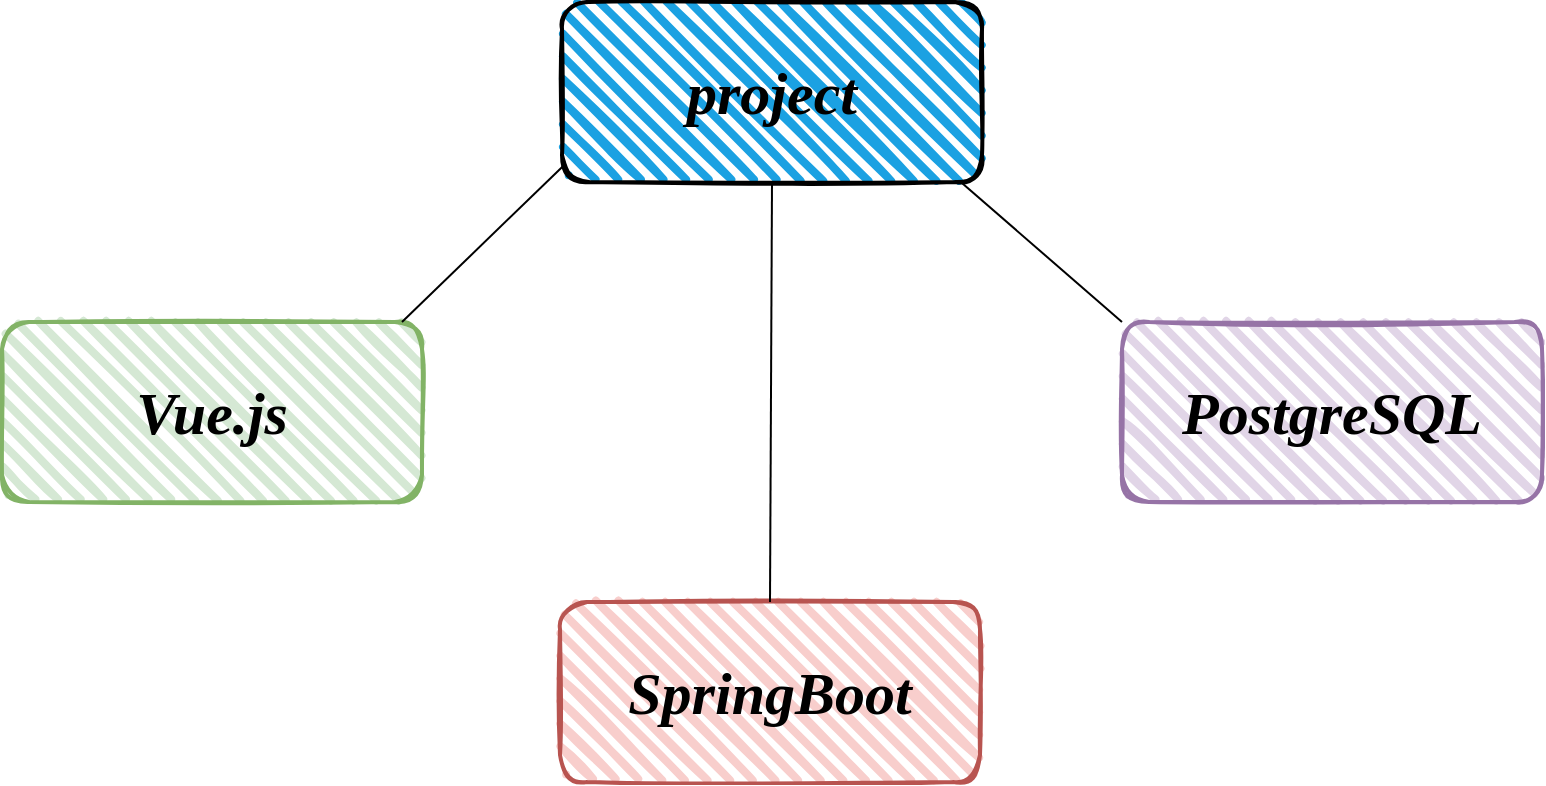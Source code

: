 <mxfile version="23.1.6" type="github">
  <diagram name="第 1 页" id="18jE2-OYsjj3ddZ_5Q-x">
    <mxGraphModel dx="1803" dy="1145" grid="1" gridSize="10" guides="1" tooltips="1" connect="1" arrows="1" fold="1" page="1" pageScale="1" pageWidth="827" pageHeight="1169" math="0" shadow="0">
      <root>
        <mxCell id="0" />
        <mxCell id="1" parent="0" />
        <mxCell id="FMqed2UXQeRaltPKzV11-2" value="project" style="rounded=1;whiteSpace=wrap;html=1;strokeWidth=2;fillWeight=4;hachureGap=8;hachureAngle=45;fillColor=#1ba1e2;sketch=1;fontStyle=3;fontFamily=Comic Sans MS;fontSize=30;" vertex="1" parent="1">
          <mxGeometry x="310" y="180" width="210" height="90" as="geometry" />
        </mxCell>
        <mxCell id="FMqed2UXQeRaltPKzV11-4" value="Vue.js" style="rounded=1;whiteSpace=wrap;html=1;strokeWidth=2;fillWeight=4;hachureGap=8;hachureAngle=45;fillColor=#d5e8d4;sketch=1;fontStyle=3;fontFamily=Comic Sans MS;fontSize=30;strokeColor=#82b366;" vertex="1" parent="1">
          <mxGeometry x="30" y="340" width="210" height="90" as="geometry" />
        </mxCell>
        <mxCell id="FMqed2UXQeRaltPKzV11-5" value="SpringBoot" style="rounded=1;whiteSpace=wrap;html=1;strokeWidth=2;fillWeight=4;hachureGap=8;hachureAngle=45;fillColor=#f8cecc;sketch=1;fontStyle=3;fontFamily=Comic Sans MS;fontSize=30;strokeColor=#b85450;" vertex="1" parent="1">
          <mxGeometry x="309" y="480" width="210" height="90" as="geometry" />
        </mxCell>
        <mxCell id="FMqed2UXQeRaltPKzV11-6" value="PostgreSQL" style="rounded=1;whiteSpace=wrap;html=1;strokeWidth=2;fillWeight=4;hachureGap=8;hachureAngle=45;fillColor=#e1d5e7;sketch=1;fontStyle=3;fontFamily=Comic Sans MS;fontSize=30;strokeColor=#9673a6;" vertex="1" parent="1">
          <mxGeometry x="590" y="340" width="210" height="90" as="geometry" />
        </mxCell>
        <mxCell id="FMqed2UXQeRaltPKzV11-7" value="" style="endArrow=none;html=1;rounded=0;entryX=0.006;entryY=0.904;entryDx=0;entryDy=0;entryPerimeter=0;" edge="1" parent="1" target="FMqed2UXQeRaltPKzV11-2">
          <mxGeometry width="50" height="50" relative="1" as="geometry">
            <mxPoint x="230" y="340" as="sourcePoint" />
            <mxPoint x="250" y="240" as="targetPoint" />
            <Array as="points" />
          </mxGeometry>
        </mxCell>
        <mxCell id="FMqed2UXQeRaltPKzV11-8" value="" style="endArrow=none;html=1;rounded=0;entryX=0.5;entryY=1;entryDx=0;entryDy=0;exitX=0.5;exitY=0;exitDx=0;exitDy=0;" edge="1" parent="1" source="FMqed2UXQeRaltPKzV11-5" target="FMqed2UXQeRaltPKzV11-2">
          <mxGeometry width="50" height="50" relative="1" as="geometry">
            <mxPoint x="350" y="409" as="sourcePoint" />
            <mxPoint x="431" y="330" as="targetPoint" />
            <Array as="points" />
          </mxGeometry>
        </mxCell>
        <mxCell id="FMqed2UXQeRaltPKzV11-9" value="" style="endArrow=none;html=1;rounded=0;exitX=0;exitY=0;exitDx=0;exitDy=0;entryX=0.946;entryY=0.993;entryDx=0;entryDy=0;entryPerimeter=0;" edge="1" parent="1" source="FMqed2UXQeRaltPKzV11-6" target="FMqed2UXQeRaltPKzV11-2">
          <mxGeometry width="50" height="50" relative="1" as="geometry">
            <mxPoint x="439" y="349" as="sourcePoint" />
            <mxPoint x="510" y="260" as="targetPoint" />
            <Array as="points" />
          </mxGeometry>
        </mxCell>
      </root>
    </mxGraphModel>
  </diagram>
</mxfile>

